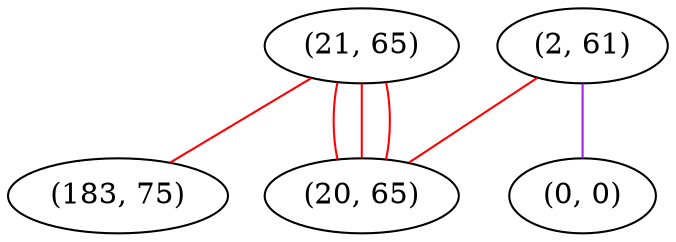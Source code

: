 graph "" {
"(21, 65)";
"(2, 61)";
"(0, 0)";
"(20, 65)";
"(183, 75)";
"(21, 65)" -- "(183, 75)"  [color=red, key=0, weight=1];
"(21, 65)" -- "(20, 65)"  [color=red, key=0, weight=1];
"(21, 65)" -- "(20, 65)"  [color=red, key=1, weight=1];
"(21, 65)" -- "(20, 65)"  [color=red, key=2, weight=1];
"(2, 61)" -- "(0, 0)"  [color=purple, key=0, weight=4];
"(2, 61)" -- "(20, 65)"  [color=red, key=0, weight=1];
}
